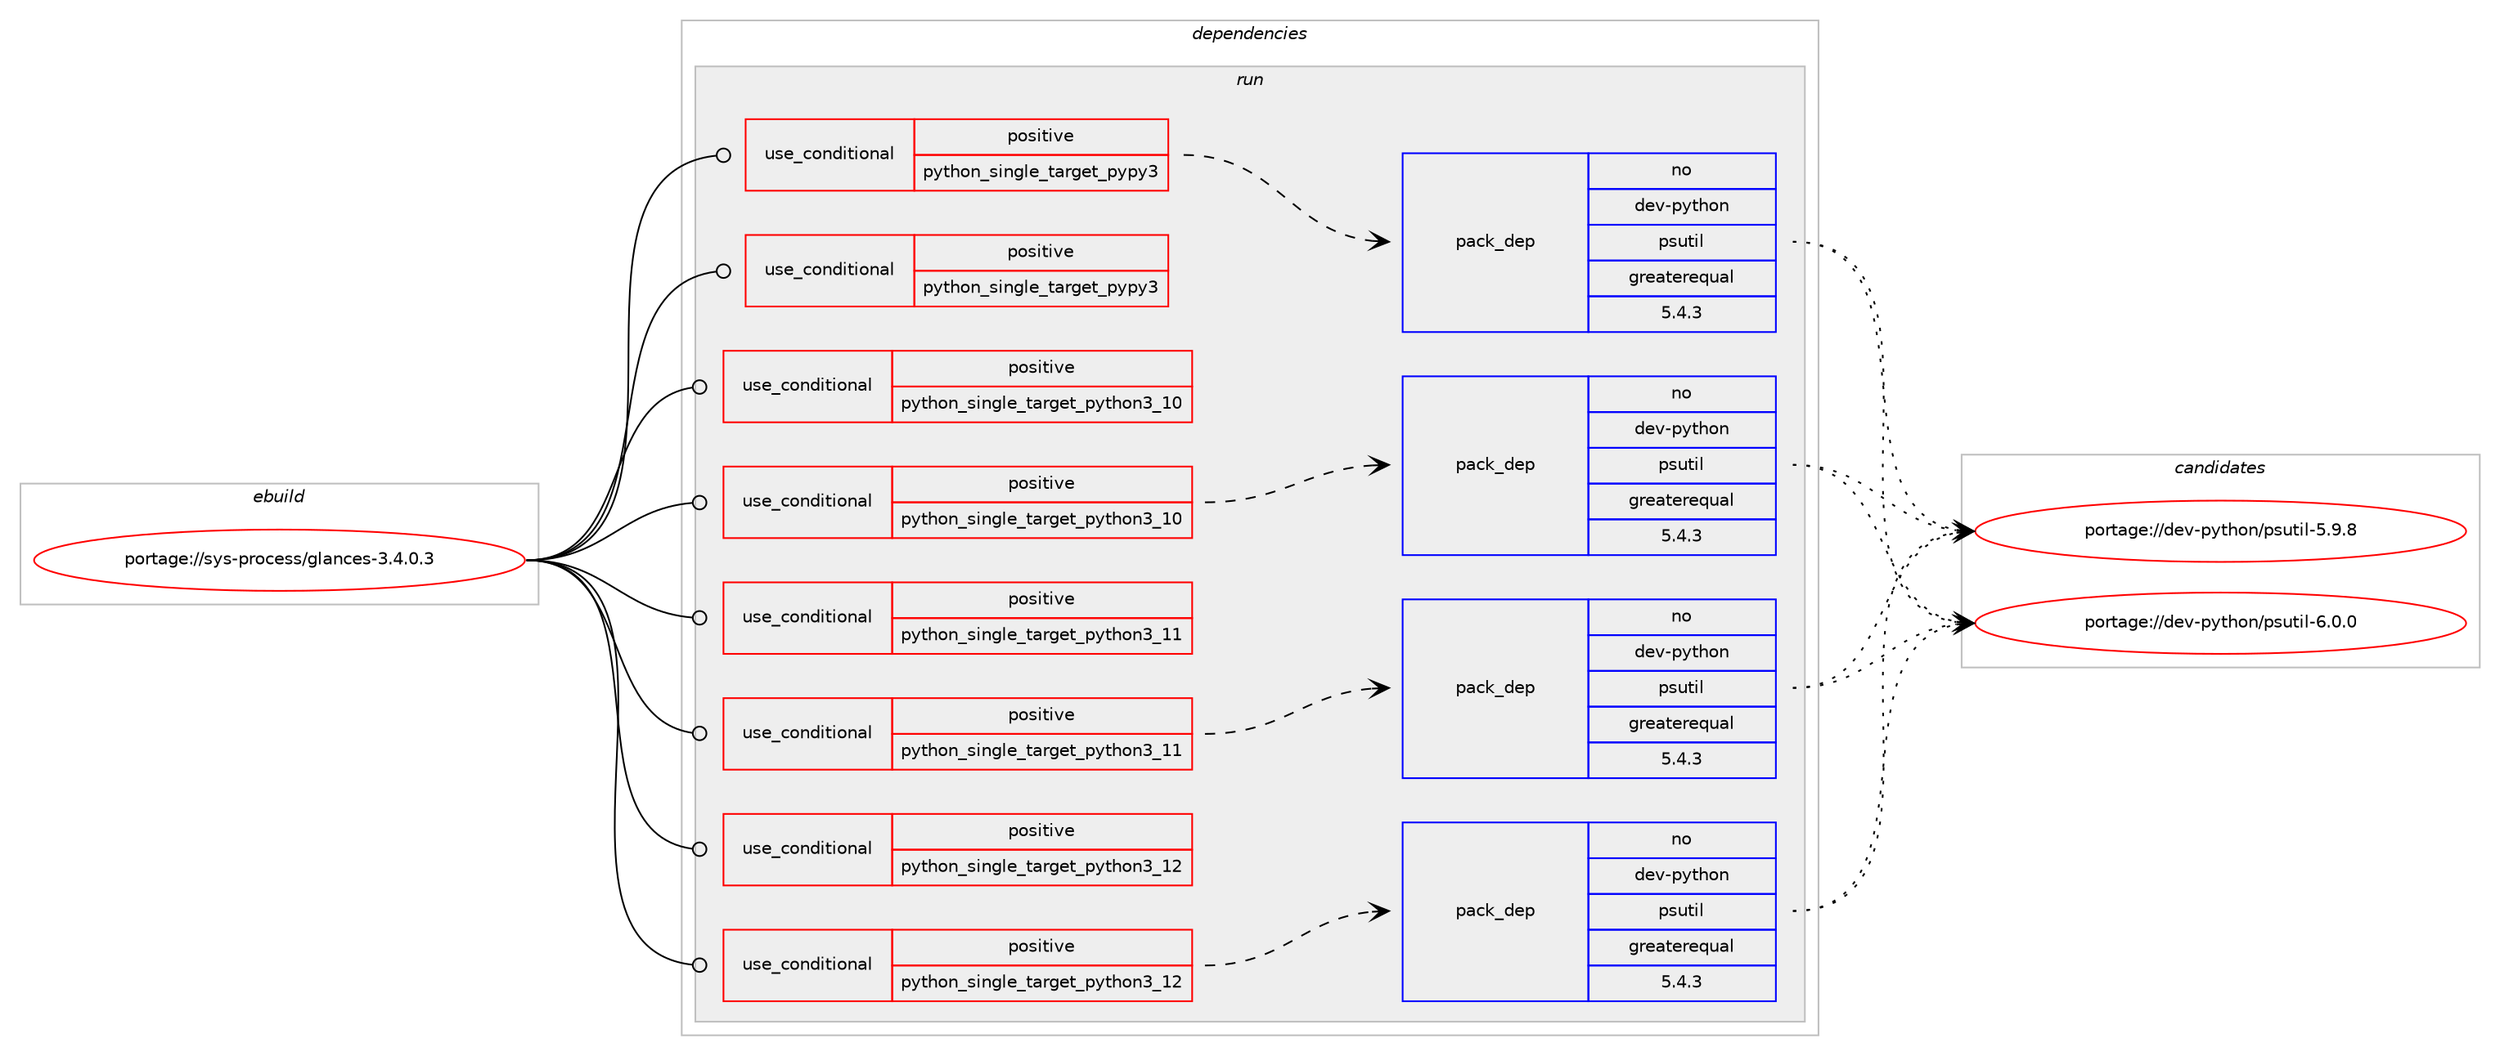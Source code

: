 digraph prolog {

# *************
# Graph options
# *************

newrank=true;
concentrate=true;
compound=true;
graph [rankdir=LR,fontname=Helvetica,fontsize=10,ranksep=1.5];#, ranksep=2.5, nodesep=0.2];
edge  [arrowhead=vee];
node  [fontname=Helvetica,fontsize=10];

# **********
# The ebuild
# **********

subgraph cluster_leftcol {
color=gray;
rank=same;
label=<<i>ebuild</i>>;
id [label="portage://sys-process/glances-3.4.0.3", color=red, width=4, href="../sys-process/glances-3.4.0.3.svg"];
}

# ****************
# The dependencies
# ****************

subgraph cluster_midcol {
color=gray;
label=<<i>dependencies</i>>;
subgraph cluster_compile {
fillcolor="#eeeeee";
style=filled;
label=<<i>compile</i>>;
}
subgraph cluster_compileandrun {
fillcolor="#eeeeee";
style=filled;
label=<<i>compile and run</i>>;
}
subgraph cluster_run {
fillcolor="#eeeeee";
style=filled;
label=<<i>run</i>>;
subgraph cond115662 {
dependency222096 [label=<<TABLE BORDER="0" CELLBORDER="1" CELLSPACING="0" CELLPADDING="4"><TR><TD ROWSPAN="3" CELLPADDING="10">use_conditional</TD></TR><TR><TD>positive</TD></TR><TR><TD>python_single_target_pypy3</TD></TR></TABLE>>, shape=none, color=red];
# *** BEGIN UNKNOWN DEPENDENCY TYPE (TODO) ***
# dependency222096 -> package_dependency(portage://sys-process/glances-3.4.0.3,run,no,dev-python,defusedxml,none,[,,],[],[use(enable(python_targets_pypy3),negative)])
# *** END UNKNOWN DEPENDENCY TYPE (TODO) ***

# *** BEGIN UNKNOWN DEPENDENCY TYPE (TODO) ***
# dependency222096 -> package_dependency(portage://sys-process/glances-3.4.0.3,run,no,dev-python,packaging,none,[,,],[],[use(enable(python_targets_pypy3),negative)])
# *** END UNKNOWN DEPENDENCY TYPE (TODO) ***

subgraph pack103499 {
dependency222097 [label=<<TABLE BORDER="0" CELLBORDER="1" CELLSPACING="0" CELLPADDING="4" WIDTH="220"><TR><TD ROWSPAN="6" CELLPADDING="30">pack_dep</TD></TR><TR><TD WIDTH="110">no</TD></TR><TR><TD>dev-python</TD></TR><TR><TD>psutil</TD></TR><TR><TD>greaterequal</TD></TR><TR><TD>5.4.3</TD></TR></TABLE>>, shape=none, color=blue];
}
dependency222096:e -> dependency222097:w [weight=20,style="dashed",arrowhead="vee"];
# *** BEGIN UNKNOWN DEPENDENCY TYPE (TODO) ***
# dependency222096 -> package_dependency(portage://sys-process/glances-3.4.0.3,run,no,dev-python,ujson,none,[,,],[],[use(enable(python_targets_pypy3),negative)])
# *** END UNKNOWN DEPENDENCY TYPE (TODO) ***

}
id:e -> dependency222096:w [weight=20,style="solid",arrowhead="odot"];
subgraph cond115663 {
dependency222098 [label=<<TABLE BORDER="0" CELLBORDER="1" CELLSPACING="0" CELLPADDING="4"><TR><TD ROWSPAN="3" CELLPADDING="10">use_conditional</TD></TR><TR><TD>positive</TD></TR><TR><TD>python_single_target_pypy3</TD></TR></TABLE>>, shape=none, color=red];
# *** BEGIN UNKNOWN DEPENDENCY TYPE (TODO) ***
# dependency222098 -> package_dependency(portage://sys-process/glances-3.4.0.3,run,no,dev-python,pypy3,none,[,,],any_same_slot,[use(enable(ncurses),none)])
# *** END UNKNOWN DEPENDENCY TYPE (TODO) ***

}
id:e -> dependency222098:w [weight=20,style="solid",arrowhead="odot"];
subgraph cond115664 {
dependency222099 [label=<<TABLE BORDER="0" CELLBORDER="1" CELLSPACING="0" CELLPADDING="4"><TR><TD ROWSPAN="3" CELLPADDING="10">use_conditional</TD></TR><TR><TD>positive</TD></TR><TR><TD>python_single_target_python3_10</TD></TR></TABLE>>, shape=none, color=red];
# *** BEGIN UNKNOWN DEPENDENCY TYPE (TODO) ***
# dependency222099 -> package_dependency(portage://sys-process/glances-3.4.0.3,run,no,dev-lang,python,none,[,,],[slot(3.10)],[use(enable(ncurses),none)])
# *** END UNKNOWN DEPENDENCY TYPE (TODO) ***

}
id:e -> dependency222099:w [weight=20,style="solid",arrowhead="odot"];
subgraph cond115665 {
dependency222100 [label=<<TABLE BORDER="0" CELLBORDER="1" CELLSPACING="0" CELLPADDING="4"><TR><TD ROWSPAN="3" CELLPADDING="10">use_conditional</TD></TR><TR><TD>positive</TD></TR><TR><TD>python_single_target_python3_10</TD></TR></TABLE>>, shape=none, color=red];
# *** BEGIN UNKNOWN DEPENDENCY TYPE (TODO) ***
# dependency222100 -> package_dependency(portage://sys-process/glances-3.4.0.3,run,no,dev-python,defusedxml,none,[,,],[],[use(enable(python_targets_python3_10),negative)])
# *** END UNKNOWN DEPENDENCY TYPE (TODO) ***

# *** BEGIN UNKNOWN DEPENDENCY TYPE (TODO) ***
# dependency222100 -> package_dependency(portage://sys-process/glances-3.4.0.3,run,no,dev-python,packaging,none,[,,],[],[use(enable(python_targets_python3_10),negative)])
# *** END UNKNOWN DEPENDENCY TYPE (TODO) ***

subgraph pack103500 {
dependency222101 [label=<<TABLE BORDER="0" CELLBORDER="1" CELLSPACING="0" CELLPADDING="4" WIDTH="220"><TR><TD ROWSPAN="6" CELLPADDING="30">pack_dep</TD></TR><TR><TD WIDTH="110">no</TD></TR><TR><TD>dev-python</TD></TR><TR><TD>psutil</TD></TR><TR><TD>greaterequal</TD></TR><TR><TD>5.4.3</TD></TR></TABLE>>, shape=none, color=blue];
}
dependency222100:e -> dependency222101:w [weight=20,style="dashed",arrowhead="vee"];
# *** BEGIN UNKNOWN DEPENDENCY TYPE (TODO) ***
# dependency222100 -> package_dependency(portage://sys-process/glances-3.4.0.3,run,no,dev-python,ujson,none,[,,],[],[use(enable(python_targets_python3_10),negative)])
# *** END UNKNOWN DEPENDENCY TYPE (TODO) ***

}
id:e -> dependency222100:w [weight=20,style="solid",arrowhead="odot"];
subgraph cond115666 {
dependency222102 [label=<<TABLE BORDER="0" CELLBORDER="1" CELLSPACING="0" CELLPADDING="4"><TR><TD ROWSPAN="3" CELLPADDING="10">use_conditional</TD></TR><TR><TD>positive</TD></TR><TR><TD>python_single_target_python3_11</TD></TR></TABLE>>, shape=none, color=red];
# *** BEGIN UNKNOWN DEPENDENCY TYPE (TODO) ***
# dependency222102 -> package_dependency(portage://sys-process/glances-3.4.0.3,run,no,dev-lang,python,none,[,,],[slot(3.11)],[use(enable(ncurses),none)])
# *** END UNKNOWN DEPENDENCY TYPE (TODO) ***

}
id:e -> dependency222102:w [weight=20,style="solid",arrowhead="odot"];
subgraph cond115667 {
dependency222103 [label=<<TABLE BORDER="0" CELLBORDER="1" CELLSPACING="0" CELLPADDING="4"><TR><TD ROWSPAN="3" CELLPADDING="10">use_conditional</TD></TR><TR><TD>positive</TD></TR><TR><TD>python_single_target_python3_11</TD></TR></TABLE>>, shape=none, color=red];
# *** BEGIN UNKNOWN DEPENDENCY TYPE (TODO) ***
# dependency222103 -> package_dependency(portage://sys-process/glances-3.4.0.3,run,no,dev-python,defusedxml,none,[,,],[],[use(enable(python_targets_python3_11),negative)])
# *** END UNKNOWN DEPENDENCY TYPE (TODO) ***

# *** BEGIN UNKNOWN DEPENDENCY TYPE (TODO) ***
# dependency222103 -> package_dependency(portage://sys-process/glances-3.4.0.3,run,no,dev-python,packaging,none,[,,],[],[use(enable(python_targets_python3_11),negative)])
# *** END UNKNOWN DEPENDENCY TYPE (TODO) ***

subgraph pack103501 {
dependency222104 [label=<<TABLE BORDER="0" CELLBORDER="1" CELLSPACING="0" CELLPADDING="4" WIDTH="220"><TR><TD ROWSPAN="6" CELLPADDING="30">pack_dep</TD></TR><TR><TD WIDTH="110">no</TD></TR><TR><TD>dev-python</TD></TR><TR><TD>psutil</TD></TR><TR><TD>greaterequal</TD></TR><TR><TD>5.4.3</TD></TR></TABLE>>, shape=none, color=blue];
}
dependency222103:e -> dependency222104:w [weight=20,style="dashed",arrowhead="vee"];
# *** BEGIN UNKNOWN DEPENDENCY TYPE (TODO) ***
# dependency222103 -> package_dependency(portage://sys-process/glances-3.4.0.3,run,no,dev-python,ujson,none,[,,],[],[use(enable(python_targets_python3_11),negative)])
# *** END UNKNOWN DEPENDENCY TYPE (TODO) ***

}
id:e -> dependency222103:w [weight=20,style="solid",arrowhead="odot"];
subgraph cond115668 {
dependency222105 [label=<<TABLE BORDER="0" CELLBORDER="1" CELLSPACING="0" CELLPADDING="4"><TR><TD ROWSPAN="3" CELLPADDING="10">use_conditional</TD></TR><TR><TD>positive</TD></TR><TR><TD>python_single_target_python3_12</TD></TR></TABLE>>, shape=none, color=red];
# *** BEGIN UNKNOWN DEPENDENCY TYPE (TODO) ***
# dependency222105 -> package_dependency(portage://sys-process/glances-3.4.0.3,run,no,dev-lang,python,none,[,,],[slot(3.12)],[use(enable(ncurses),none)])
# *** END UNKNOWN DEPENDENCY TYPE (TODO) ***

}
id:e -> dependency222105:w [weight=20,style="solid",arrowhead="odot"];
subgraph cond115669 {
dependency222106 [label=<<TABLE BORDER="0" CELLBORDER="1" CELLSPACING="0" CELLPADDING="4"><TR><TD ROWSPAN="3" CELLPADDING="10">use_conditional</TD></TR><TR><TD>positive</TD></TR><TR><TD>python_single_target_python3_12</TD></TR></TABLE>>, shape=none, color=red];
# *** BEGIN UNKNOWN DEPENDENCY TYPE (TODO) ***
# dependency222106 -> package_dependency(portage://sys-process/glances-3.4.0.3,run,no,dev-python,defusedxml,none,[,,],[],[use(enable(python_targets_python3_12),negative)])
# *** END UNKNOWN DEPENDENCY TYPE (TODO) ***

# *** BEGIN UNKNOWN DEPENDENCY TYPE (TODO) ***
# dependency222106 -> package_dependency(portage://sys-process/glances-3.4.0.3,run,no,dev-python,packaging,none,[,,],[],[use(enable(python_targets_python3_12),negative)])
# *** END UNKNOWN DEPENDENCY TYPE (TODO) ***

subgraph pack103502 {
dependency222107 [label=<<TABLE BORDER="0" CELLBORDER="1" CELLSPACING="0" CELLPADDING="4" WIDTH="220"><TR><TD ROWSPAN="6" CELLPADDING="30">pack_dep</TD></TR><TR><TD WIDTH="110">no</TD></TR><TR><TD>dev-python</TD></TR><TR><TD>psutil</TD></TR><TR><TD>greaterequal</TD></TR><TR><TD>5.4.3</TD></TR></TABLE>>, shape=none, color=blue];
}
dependency222106:e -> dependency222107:w [weight=20,style="dashed",arrowhead="vee"];
# *** BEGIN UNKNOWN DEPENDENCY TYPE (TODO) ***
# dependency222106 -> package_dependency(portage://sys-process/glances-3.4.0.3,run,no,dev-python,ujson,none,[,,],[],[use(enable(python_targets_python3_12),negative)])
# *** END UNKNOWN DEPENDENCY TYPE (TODO) ***

}
id:e -> dependency222106:w [weight=20,style="solid",arrowhead="odot"];
}
}

# **************
# The candidates
# **************

subgraph cluster_choices {
rank=same;
color=gray;
label=<<i>candidates</i>>;

subgraph choice103499 {
color=black;
nodesep=1;
choice1001011184511212111610411111047112115117116105108455346574656 [label="portage://dev-python/psutil-5.9.8", color=red, width=4,href="../dev-python/psutil-5.9.8.svg"];
choice1001011184511212111610411111047112115117116105108455446484648 [label="portage://dev-python/psutil-6.0.0", color=red, width=4,href="../dev-python/psutil-6.0.0.svg"];
dependency222097:e -> choice1001011184511212111610411111047112115117116105108455346574656:w [style=dotted,weight="100"];
dependency222097:e -> choice1001011184511212111610411111047112115117116105108455446484648:w [style=dotted,weight="100"];
}
subgraph choice103500 {
color=black;
nodesep=1;
choice1001011184511212111610411111047112115117116105108455346574656 [label="portage://dev-python/psutil-5.9.8", color=red, width=4,href="../dev-python/psutil-5.9.8.svg"];
choice1001011184511212111610411111047112115117116105108455446484648 [label="portage://dev-python/psutil-6.0.0", color=red, width=4,href="../dev-python/psutil-6.0.0.svg"];
dependency222101:e -> choice1001011184511212111610411111047112115117116105108455346574656:w [style=dotted,weight="100"];
dependency222101:e -> choice1001011184511212111610411111047112115117116105108455446484648:w [style=dotted,weight="100"];
}
subgraph choice103501 {
color=black;
nodesep=1;
choice1001011184511212111610411111047112115117116105108455346574656 [label="portage://dev-python/psutil-5.9.8", color=red, width=4,href="../dev-python/psutil-5.9.8.svg"];
choice1001011184511212111610411111047112115117116105108455446484648 [label="portage://dev-python/psutil-6.0.0", color=red, width=4,href="../dev-python/psutil-6.0.0.svg"];
dependency222104:e -> choice1001011184511212111610411111047112115117116105108455346574656:w [style=dotted,weight="100"];
dependency222104:e -> choice1001011184511212111610411111047112115117116105108455446484648:w [style=dotted,weight="100"];
}
subgraph choice103502 {
color=black;
nodesep=1;
choice1001011184511212111610411111047112115117116105108455346574656 [label="portage://dev-python/psutil-5.9.8", color=red, width=4,href="../dev-python/psutil-5.9.8.svg"];
choice1001011184511212111610411111047112115117116105108455446484648 [label="portage://dev-python/psutil-6.0.0", color=red, width=4,href="../dev-python/psutil-6.0.0.svg"];
dependency222107:e -> choice1001011184511212111610411111047112115117116105108455346574656:w [style=dotted,weight="100"];
dependency222107:e -> choice1001011184511212111610411111047112115117116105108455446484648:w [style=dotted,weight="100"];
}
}

}
